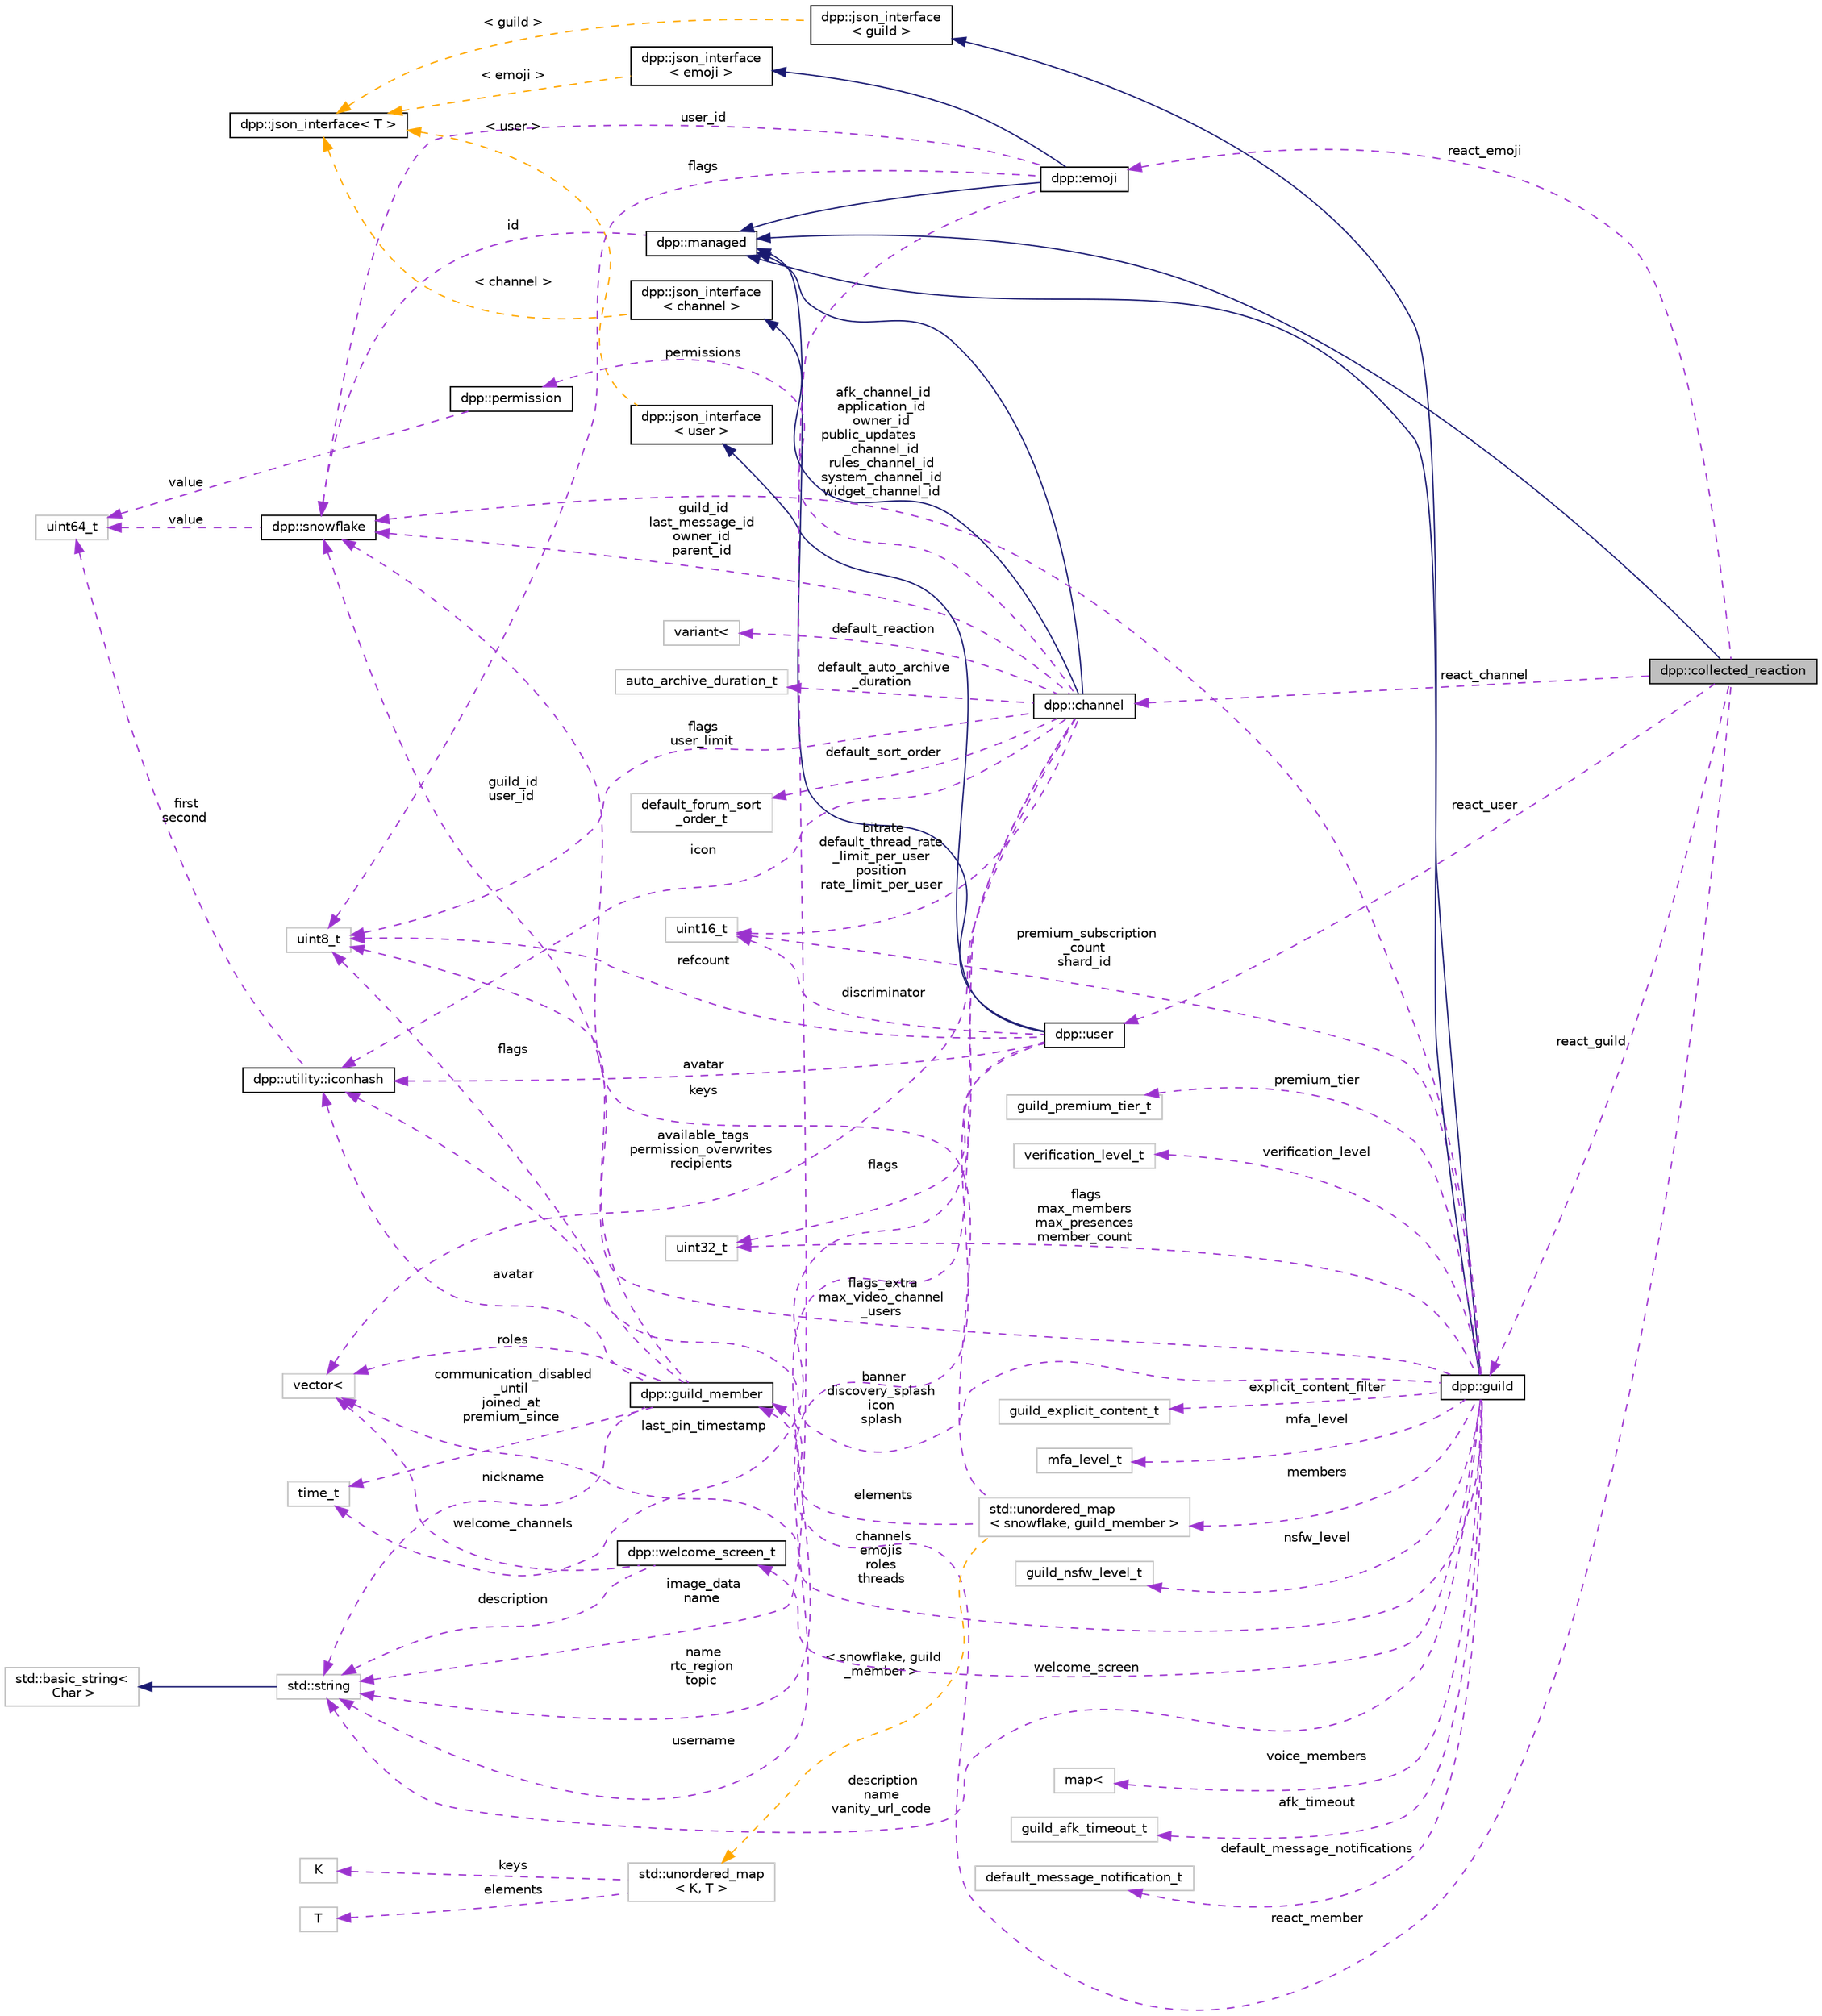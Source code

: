 digraph "dpp::collected_reaction"
{
 // INTERACTIVE_SVG=YES
 // LATEX_PDF_SIZE
  bgcolor="transparent";
  edge [fontname="Helvetica",fontsize="10",labelfontname="Helvetica",labelfontsize="10"];
  node [fontname="Helvetica",fontsize="10",shape=record];
  rankdir="LR";
  Node1 [label="dpp::collected_reaction",height=0.2,width=0.4,color="black", fillcolor="grey75", style="filled", fontcolor="black",tooltip="Represents a reaction. Can be filled for use in a collector."];
  Node2 -> Node1 [dir="back",color="midnightblue",fontsize="10",style="solid",fontname="Helvetica"];
  Node2 [label="dpp::managed",height=0.2,width=0.4,color="black",URL="$classdpp_1_1managed.html",tooltip="The managed class is the base class for various types that can be stored in a cache that are identifi..."];
  Node3 -> Node2 [dir="back",color="darkorchid3",fontsize="10",style="dashed",label=" id" ,fontname="Helvetica"];
  Node3 [label="dpp::snowflake",height=0.2,width=0.4,color="black",URL="$classdpp_1_1snowflake.html",tooltip="A container for a 64 bit unsigned value representing many things on discord. This value is known in d..."];
  Node4 -> Node3 [dir="back",color="darkorchid3",fontsize="10",style="dashed",label=" value" ,fontname="Helvetica"];
  Node4 [label="uint64_t",height=0.2,width=0.4,color="grey75",tooltip=" "];
  Node5 -> Node1 [dir="back",color="darkorchid3",fontsize="10",style="dashed",label=" react_user" ,fontname="Helvetica"];
  Node5 [label="dpp::user",height=0.2,width=0.4,color="black",URL="$classdpp_1_1user.html",tooltip="Represents a user on discord. May or may not be a member of a dpp::guild."];
  Node2 -> Node5 [dir="back",color="midnightblue",fontsize="10",style="solid",fontname="Helvetica"];
  Node6 -> Node5 [dir="back",color="midnightblue",fontsize="10",style="solid",fontname="Helvetica"];
  Node6 [label="dpp::json_interface\l\< user \>",height=0.2,width=0.4,color="black",URL="$structdpp_1_1json__interface.html",tooltip=" "];
  Node7 -> Node6 [dir="back",color="orange",fontsize="10",style="dashed",label=" \< user \>" ,fontname="Helvetica"];
  Node7 [label="dpp::json_interface\< T \>",height=0.2,width=0.4,color="black",URL="$structdpp_1_1json__interface.html",tooltip="Represents an interface for an object that can optionally implement functions for converting to and f..."];
  Node8 -> Node5 [dir="back",color="darkorchid3",fontsize="10",style="dashed",label=" username" ,fontname="Helvetica"];
  Node8 [label="std::string",height=0.2,width=0.4,color="grey75",tooltip=" "];
  Node9 -> Node8 [dir="back",color="midnightblue",fontsize="10",style="solid",fontname="Helvetica"];
  Node9 [label="std::basic_string\<\l Char \>",height=0.2,width=0.4,color="grey75",tooltip=" "];
  Node10 -> Node5 [dir="back",color="darkorchid3",fontsize="10",style="dashed",label=" avatar" ,fontname="Helvetica"];
  Node10 [label="dpp::utility::iconhash",height=0.2,width=0.4,color="black",URL="$structdpp_1_1utility_1_1iconhash.html",tooltip="Store a 128 bit icon hash (profile picture, server icon etc) as a 128 bit binary value made of two ui..."];
  Node4 -> Node10 [dir="back",color="darkorchid3",fontsize="10",style="dashed",label=" first\nsecond" ,fontname="Helvetica"];
  Node11 -> Node5 [dir="back",color="darkorchid3",fontsize="10",style="dashed",label=" flags" ,fontname="Helvetica"];
  Node11 [label="uint32_t",height=0.2,width=0.4,color="grey75",tooltip=" "];
  Node12 -> Node5 [dir="back",color="darkorchid3",fontsize="10",style="dashed",label=" discriminator" ,fontname="Helvetica"];
  Node12 [label="uint16_t",height=0.2,width=0.4,color="grey75",tooltip=" "];
  Node13 -> Node5 [dir="back",color="darkorchid3",fontsize="10",style="dashed",label=" refcount" ,fontname="Helvetica"];
  Node13 [label="uint8_t",height=0.2,width=0.4,color="grey75",tooltip=" "];
  Node14 -> Node1 [dir="back",color="darkorchid3",fontsize="10",style="dashed",label=" react_guild" ,fontname="Helvetica"];
  Node14 [label="dpp::guild",height=0.2,width=0.4,color="black",URL="$classdpp_1_1guild.html",tooltip="Represents a guild on Discord (AKA a server)"];
  Node2 -> Node14 [dir="back",color="midnightblue",fontsize="10",style="solid",fontname="Helvetica"];
  Node15 -> Node14 [dir="back",color="midnightblue",fontsize="10",style="solid",fontname="Helvetica"];
  Node15 [label="dpp::json_interface\l\< guild \>",height=0.2,width=0.4,color="black",URL="$structdpp_1_1json__interface.html",tooltip=" "];
  Node7 -> Node15 [dir="back",color="orange",fontsize="10",style="dashed",label=" \< guild \>" ,fontname="Helvetica"];
  Node8 -> Node14 [dir="back",color="darkorchid3",fontsize="10",style="dashed",label=" description\nname\nvanity_url_code" ,fontname="Helvetica"];
  Node16 -> Node14 [dir="back",color="darkorchid3",fontsize="10",style="dashed",label=" channels\nemojis\nroles\nthreads" ,fontname="Helvetica"];
  Node16 [label="vector\<",height=0.2,width=0.4,color="grey75",tooltip=" "];
  Node17 -> Node14 [dir="back",color="darkorchid3",fontsize="10",style="dashed",label=" voice_members" ,fontname="Helvetica"];
  Node17 [label="map\<",height=0.2,width=0.4,color="grey75",tooltip=" "];
  Node18 -> Node14 [dir="back",color="darkorchid3",fontsize="10",style="dashed",label=" members" ,fontname="Helvetica"];
  Node18 [label="std::unordered_map\l\< snowflake, guild_member \>",height=0.2,width=0.4,color="grey75",tooltip=" "];
  Node3 -> Node18 [dir="back",color="darkorchid3",fontsize="10",style="dashed",label=" keys" ,fontname="Helvetica"];
  Node19 -> Node18 [dir="back",color="darkorchid3",fontsize="10",style="dashed",label=" elements" ,fontname="Helvetica"];
  Node19 [label="dpp::guild_member",height=0.2,width=0.4,color="black",URL="$classdpp_1_1guild__member.html",tooltip="Represents dpp::user membership upon a dpp::guild. This contains the user's nickname,..."];
  Node8 -> Node19 [dir="back",color="darkorchid3",fontsize="10",style="dashed",label=" nickname" ,fontname="Helvetica"];
  Node16 -> Node19 [dir="back",color="darkorchid3",fontsize="10",style="dashed",label=" roles" ,fontname="Helvetica"];
  Node3 -> Node19 [dir="back",color="darkorchid3",fontsize="10",style="dashed",label=" guild_id\nuser_id" ,fontname="Helvetica"];
  Node10 -> Node19 [dir="back",color="darkorchid3",fontsize="10",style="dashed",label=" avatar" ,fontname="Helvetica"];
  Node20 -> Node19 [dir="back",color="darkorchid3",fontsize="10",style="dashed",label=" communication_disabled\l_until\njoined_at\npremium_since" ,fontname="Helvetica"];
  Node20 [label="time_t",height=0.2,width=0.4,color="grey75",tooltip=" "];
  Node13 -> Node19 [dir="back",color="darkorchid3",fontsize="10",style="dashed",label=" flags" ,fontname="Helvetica"];
  Node21 -> Node18 [dir="back",color="orange",fontsize="10",style="dashed",label=" \< snowflake, guild\l_member \>" ,fontname="Helvetica"];
  Node21 [label="std::unordered_map\l\< K, T \>",height=0.2,width=0.4,color="grey75",tooltip=" "];
  Node22 -> Node21 [dir="back",color="darkorchid3",fontsize="10",style="dashed",label=" keys" ,fontname="Helvetica"];
  Node22 [label="K",height=0.2,width=0.4,color="grey75",tooltip=" "];
  Node23 -> Node21 [dir="back",color="darkorchid3",fontsize="10",style="dashed",label=" elements" ,fontname="Helvetica"];
  Node23 [label="T",height=0.2,width=0.4,color="grey75",tooltip=" "];
  Node24 -> Node14 [dir="back",color="darkorchid3",fontsize="10",style="dashed",label=" welcome_screen" ,fontname="Helvetica"];
  Node24 [label="dpp::welcome_screen_t",height=0.2,width=0.4,color="black",URL="$structdpp_1_1welcome__screen__t.html",tooltip="Defines a server's welcome screen."];
  Node8 -> Node24 [dir="back",color="darkorchid3",fontsize="10",style="dashed",label=" description" ,fontname="Helvetica"];
  Node16 -> Node24 [dir="back",color="darkorchid3",fontsize="10",style="dashed",label=" welcome_channels" ,fontname="Helvetica"];
  Node10 -> Node14 [dir="back",color="darkorchid3",fontsize="10",style="dashed",label=" banner\ndiscovery_splash\nicon\nsplash" ,fontname="Helvetica"];
  Node3 -> Node14 [dir="back",color="darkorchid3",fontsize="10",style="dashed",label=" afk_channel_id\napplication_id\nowner_id\npublic_updates\l_channel_id\nrules_channel_id\nsystem_channel_id\nwidget_channel_id" ,fontname="Helvetica"];
  Node11 -> Node14 [dir="back",color="darkorchid3",fontsize="10",style="dashed",label=" flags\nmax_members\nmax_presences\nmember_count" ,fontname="Helvetica"];
  Node12 -> Node14 [dir="back",color="darkorchid3",fontsize="10",style="dashed",label=" premium_subscription\l_count\nshard_id" ,fontname="Helvetica"];
  Node25 -> Node14 [dir="back",color="darkorchid3",fontsize="10",style="dashed",label=" afk_timeout" ,fontname="Helvetica"];
  Node25 [label="guild_afk_timeout_t",height=0.2,width=0.4,color="grey75",tooltip=" "];
  Node13 -> Node14 [dir="back",color="darkorchid3",fontsize="10",style="dashed",label=" flags_extra\nmax_video_channel\l_users" ,fontname="Helvetica"];
  Node26 -> Node14 [dir="back",color="darkorchid3",fontsize="10",style="dashed",label=" default_message_notifications" ,fontname="Helvetica"];
  Node26 [label="default_message_notification_t",height=0.2,width=0.4,color="grey75",tooltip=" "];
  Node27 -> Node14 [dir="back",color="darkorchid3",fontsize="10",style="dashed",label=" premium_tier" ,fontname="Helvetica"];
  Node27 [label="guild_premium_tier_t",height=0.2,width=0.4,color="grey75",tooltip=" "];
  Node28 -> Node14 [dir="back",color="darkorchid3",fontsize="10",style="dashed",label=" verification_level" ,fontname="Helvetica"];
  Node28 [label="verification_level_t",height=0.2,width=0.4,color="grey75",tooltip=" "];
  Node29 -> Node14 [dir="back",color="darkorchid3",fontsize="10",style="dashed",label=" explicit_content_filter" ,fontname="Helvetica"];
  Node29 [label="guild_explicit_content_t",height=0.2,width=0.4,color="grey75",tooltip=" "];
  Node30 -> Node14 [dir="back",color="darkorchid3",fontsize="10",style="dashed",label=" mfa_level" ,fontname="Helvetica"];
  Node30 [label="mfa_level_t",height=0.2,width=0.4,color="grey75",tooltip=" "];
  Node31 -> Node14 [dir="back",color="darkorchid3",fontsize="10",style="dashed",label=" nsfw_level" ,fontname="Helvetica"];
  Node31 [label="guild_nsfw_level_t",height=0.2,width=0.4,color="grey75",tooltip=" "];
  Node19 -> Node1 [dir="back",color="darkorchid3",fontsize="10",style="dashed",label=" react_member" ,fontname="Helvetica"];
  Node32 -> Node1 [dir="back",color="darkorchid3",fontsize="10",style="dashed",label=" react_channel" ,fontname="Helvetica"];
  Node32 [label="dpp::channel",height=0.2,width=0.4,color="black",URL="$classdpp_1_1channel.html",tooltip="A definition of a discord channel. There are one of these for every channel type except threads...."];
  Node2 -> Node32 [dir="back",color="midnightblue",fontsize="10",style="solid",fontname="Helvetica"];
  Node33 -> Node32 [dir="back",color="midnightblue",fontsize="10",style="solid",fontname="Helvetica"];
  Node33 [label="dpp::json_interface\l\< channel \>",height=0.2,width=0.4,color="black",URL="$structdpp_1_1json__interface.html",tooltip=" "];
  Node7 -> Node33 [dir="back",color="orange",fontsize="10",style="dashed",label=" \< channel \>" ,fontname="Helvetica"];
  Node8 -> Node32 [dir="back",color="darkorchid3",fontsize="10",style="dashed",label=" name\nrtc_region\ntopic" ,fontname="Helvetica"];
  Node16 -> Node32 [dir="back",color="darkorchid3",fontsize="10",style="dashed",label=" available_tags\npermission_overwrites\nrecipients" ,fontname="Helvetica"];
  Node34 -> Node32 [dir="back",color="darkorchid3",fontsize="10",style="dashed",label=" default_reaction" ,fontname="Helvetica"];
  Node34 [label="variant\<",height=0.2,width=0.4,color="grey75",tooltip=" "];
  Node10 -> Node32 [dir="back",color="darkorchid3",fontsize="10",style="dashed",label=" icon" ,fontname="Helvetica"];
  Node3 -> Node32 [dir="back",color="darkorchid3",fontsize="10",style="dashed",label=" guild_id\nlast_message_id\nowner_id\nparent_id" ,fontname="Helvetica"];
  Node20 -> Node32 [dir="back",color="darkorchid3",fontsize="10",style="dashed",label=" last_pin_timestamp" ,fontname="Helvetica"];
  Node35 -> Node32 [dir="back",color="darkorchid3",fontsize="10",style="dashed",label=" permissions" ,fontname="Helvetica"];
  Node35 [label="dpp::permission",height=0.2,width=0.4,color="black",URL="$classdpp_1_1permission.html",tooltip="Represents a permission bitmask (refer to enum dpp::permissions) which are hold in an uint64_t."];
  Node4 -> Node35 [dir="back",color="darkorchid3",fontsize="10",style="dashed",label=" value" ,fontname="Helvetica"];
  Node12 -> Node32 [dir="back",color="darkorchid3",fontsize="10",style="dashed",label=" bitrate\ndefault_thread_rate\l_limit_per_user\nposition\nrate_limit_per_user" ,fontname="Helvetica"];
  Node36 -> Node32 [dir="back",color="darkorchid3",fontsize="10",style="dashed",label=" default_auto_archive\l_duration" ,fontname="Helvetica"];
  Node36 [label="auto_archive_duration_t",height=0.2,width=0.4,color="grey75",tooltip=" "];
  Node37 -> Node32 [dir="back",color="darkorchid3",fontsize="10",style="dashed",label=" default_sort_order" ,fontname="Helvetica"];
  Node37 [label="default_forum_sort\l_order_t",height=0.2,width=0.4,color="grey75",tooltip=" "];
  Node13 -> Node32 [dir="back",color="darkorchid3",fontsize="10",style="dashed",label=" flags\nuser_limit" ,fontname="Helvetica"];
  Node38 -> Node1 [dir="back",color="darkorchid3",fontsize="10",style="dashed",label=" react_emoji" ,fontname="Helvetica"];
  Node38 [label="dpp::emoji",height=0.2,width=0.4,color="black",URL="$classdpp_1_1emoji.html",tooltip="Represents an emoji for a dpp::guild."];
  Node2 -> Node38 [dir="back",color="midnightblue",fontsize="10",style="solid",fontname="Helvetica"];
  Node39 -> Node38 [dir="back",color="midnightblue",fontsize="10",style="solid",fontname="Helvetica"];
  Node39 [label="dpp::json_interface\l\< emoji \>",height=0.2,width=0.4,color="black",URL="$structdpp_1_1json__interface.html",tooltip=" "];
  Node7 -> Node39 [dir="back",color="orange",fontsize="10",style="dashed",label=" \< emoji \>" ,fontname="Helvetica"];
  Node8 -> Node38 [dir="back",color="darkorchid3",fontsize="10",style="dashed",label=" image_data\nname" ,fontname="Helvetica"];
  Node3 -> Node38 [dir="back",color="darkorchid3",fontsize="10",style="dashed",label=" user_id" ,fontname="Helvetica"];
  Node13 -> Node38 [dir="back",color="darkorchid3",fontsize="10",style="dashed",label=" flags" ,fontname="Helvetica"];
}
